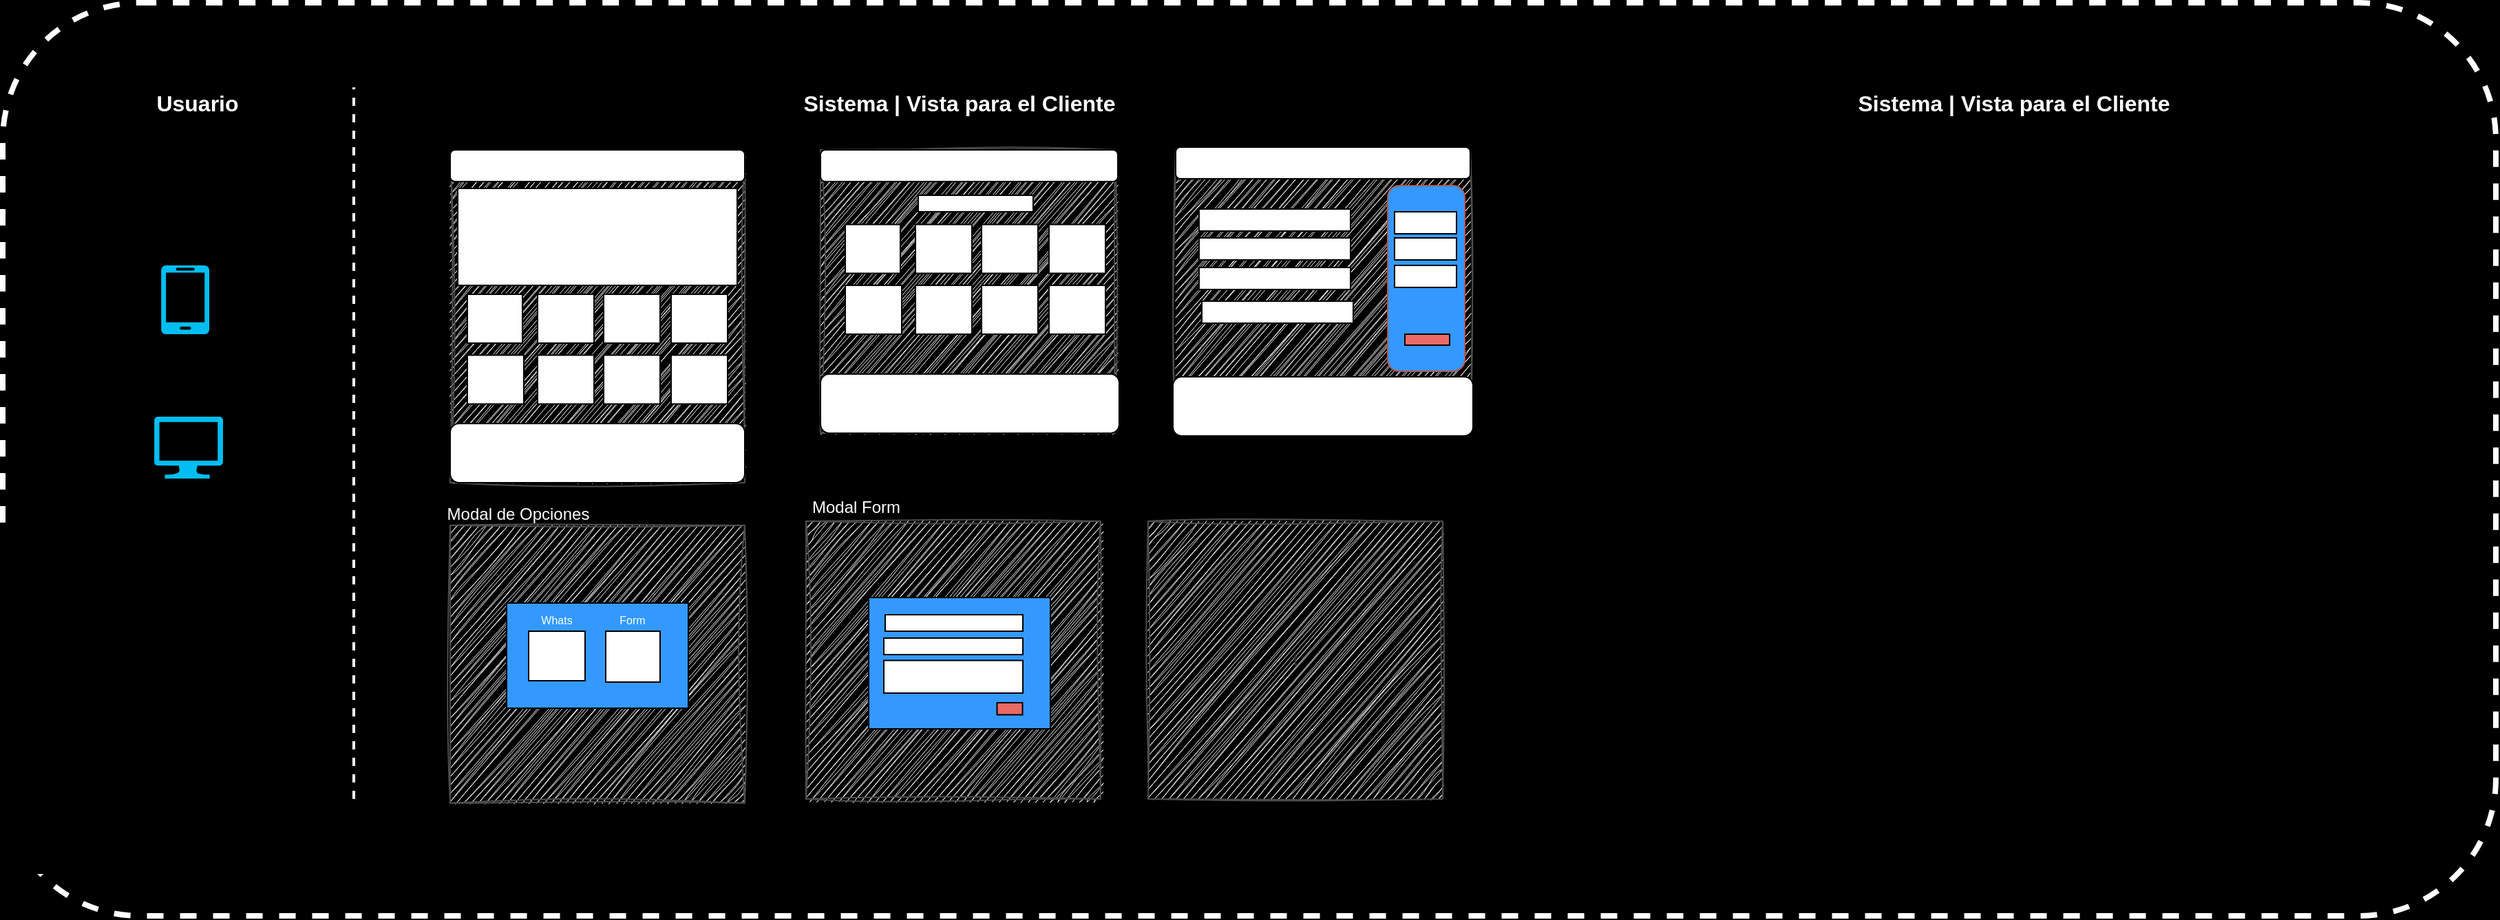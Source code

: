 <mxfile version="24.7.6">
  <diagram name="Página-1" id="tjdAhNp8Tf4jcQL1_tRD">
    <mxGraphModel dx="1799" dy="944" grid="0" gridSize="6" guides="1" tooltips="1" connect="1" arrows="1" fold="1" page="1" pageScale="1" pageWidth="1169" pageHeight="827" background="#000000" math="0" shadow="0">
      <root>
        <mxCell id="0" />
        <mxCell id="1" parent="0" />
        <mxCell id="vzibz0AQZVTIqVIJQ36B-57" value="" style="rounded=1;whiteSpace=wrap;html=1;fillColor=none;strokeWidth=4;strokeColor=#FFFFFF;dashed=1;" parent="1" vertex="1">
          <mxGeometry x="46" y="91" width="1811" height="664" as="geometry" />
        </mxCell>
        <mxCell id="vzibz0AQZVTIqVIJQ36B-58" value="" style="verticalLabelPosition=bottom;html=1;verticalAlign=top;align=center;strokeColor=none;fillColor=#00BEF2;shape=mxgraph.azure.mobile;pointerEvents=1;" parent="1" vertex="1">
          <mxGeometry x="161" y="282" width="35" height="50" as="geometry" />
        </mxCell>
        <mxCell id="vzibz0AQZVTIqVIJQ36B-59" value="" style="verticalLabelPosition=bottom;html=1;verticalAlign=top;align=center;strokeColor=none;fillColor=#00BEF2;shape=mxgraph.azure.computer;pointerEvents=1;" parent="1" vertex="1">
          <mxGeometry x="156" y="392" width="50" height="45" as="geometry" />
        </mxCell>
        <mxCell id="vzibz0AQZVTIqVIJQ36B-62" value="" style="endArrow=none;dashed=1;html=1;rounded=0;strokeColor=#FFFFFF;fontColor=#393C56;fillColor=#F2CC8F;strokeWidth=2;" parent="1" edge="1">
          <mxGeometry width="50" height="50" relative="1" as="geometry">
            <mxPoint x="301" y="670" as="sourcePoint" />
            <mxPoint x="301" y="152.5" as="targetPoint" />
          </mxGeometry>
        </mxCell>
        <mxCell id="vzibz0AQZVTIqVIJQ36B-63" value="" style="endArrow=none;dashed=1;html=1;dashPattern=1 3;strokeWidth=2;rounded=0;" parent="1" edge="1">
          <mxGeometry width="50" height="50" relative="1" as="geometry">
            <mxPoint x="472" y="346" as="sourcePoint" />
            <mxPoint x="522" y="296" as="targetPoint" />
          </mxGeometry>
        </mxCell>
        <mxCell id="vzibz0AQZVTIqVIJQ36B-64" value="" style="endArrow=none;dashed=1;html=1;dashPattern=1 3;strokeWidth=2;rounded=0;" parent="1" edge="1">
          <mxGeometry width="50" height="50" relative="1" as="geometry">
            <mxPoint x="472" y="346" as="sourcePoint" />
            <mxPoint x="522" y="296" as="targetPoint" />
          </mxGeometry>
        </mxCell>
        <mxCell id="vzibz0AQZVTIqVIJQ36B-65" value="" style="endArrow=none;html=1;rounded=0;" parent="1" edge="1">
          <mxGeometry width="50" height="50" relative="1" as="geometry">
            <mxPoint x="472" y="346" as="sourcePoint" />
            <mxPoint x="522" y="296" as="targetPoint" />
          </mxGeometry>
        </mxCell>
        <mxCell id="vzibz0AQZVTIqVIJQ36B-67" value="" style="endArrow=none;html=1;rounded=0;" parent="1" edge="1">
          <mxGeometry width="50" height="50" relative="1" as="geometry">
            <mxPoint x="472" y="346" as="sourcePoint" />
            <mxPoint x="522" y="296" as="targetPoint" />
          </mxGeometry>
        </mxCell>
        <mxCell id="vzibz0AQZVTIqVIJQ36B-70" value="&lt;font color=&quot;#ffffff&quot;&gt;&lt;span style=&quot;font-size: 16px;&quot;&gt;&lt;b&gt;Usuario&lt;/b&gt;&lt;/span&gt;&lt;/font&gt;" style="text;html=1;align=center;verticalAlign=middle;whiteSpace=wrap;rounded=0;fontColor=#393C56;" parent="1" vertex="1">
          <mxGeometry x="147" y="154" width="81" height="20" as="geometry" />
        </mxCell>
        <mxCell id="vzibz0AQZVTIqVIJQ36B-72" value="&lt;font color=&quot;#ffffff&quot;&gt;&lt;span style=&quot;font-size: 16px;&quot;&gt;&lt;b&gt;Sistema | Vista para el Cliente&lt;/b&gt;&lt;/span&gt;&lt;/font&gt;" style="text;html=1;align=center;verticalAlign=middle;whiteSpace=wrap;rounded=0;fontColor=#393C56;" parent="1" vertex="1">
          <mxGeometry x="590" y="154" width="302" height="20" as="geometry" />
        </mxCell>
        <mxCell id="vzibz0AQZVTIqVIJQ36B-75" value="" style="rounded=0;whiteSpace=wrap;html=1;glass=0;shadow=0;sketch=1;curveFitting=1;jiggle=2;fillColor=#f5f5f5;fontColor=#333333;strokeColor=#4D4D4D;" parent="1" vertex="1">
          <mxGeometry x="371" y="200" width="214" height="240" as="geometry" />
        </mxCell>
        <mxCell id="vzibz0AQZVTIqVIJQ36B-78" value="" style="rounded=0;whiteSpace=wrap;html=1;glass=0;shadow=0;sketch=1;curveFitting=1;jiggle=2;fillColor=#f5f5f5;fontColor=#333333;strokeColor=#4D4D4D;" parent="1" vertex="1">
          <mxGeometry x="640" y="198" width="214" height="206" as="geometry" />
        </mxCell>
        <mxCell id="vzibz0AQZVTIqVIJQ36B-79" value="" style="rounded=0;whiteSpace=wrap;html=1;glass=0;shadow=0;sketch=1;curveFitting=1;jiggle=2;fillColor=#f5f5f5;fontColor=#333333;strokeColor=#4D4D4D;" parent="1" vertex="1">
          <mxGeometry x="898" y="198" width="214" height="206" as="geometry" />
        </mxCell>
        <mxCell id="vzibz0AQZVTIqVIJQ36B-80" value="&lt;font color=&quot;#ffffff&quot;&gt;&lt;span style=&quot;font-size: 16px;&quot;&gt;&lt;b&gt;Sistema | Vista para el Cliente&lt;/b&gt;&lt;/span&gt;&lt;/font&gt;" style="text;html=1;align=center;verticalAlign=middle;whiteSpace=wrap;rounded=0;fontColor=#393C56;" parent="1" vertex="1">
          <mxGeometry x="1356" y="154" width="302" height="20" as="geometry" />
        </mxCell>
        <mxCell id="vzibz0AQZVTIqVIJQ36B-87" value="" style="rounded=1;whiteSpace=wrap;html=1;" parent="1" vertex="1">
          <mxGeometry x="371" y="198" width="214" height="23" as="geometry" />
        </mxCell>
        <mxCell id="vzibz0AQZVTIqVIJQ36B-88" value="" style="rounded=1;whiteSpace=wrap;html=1;" parent="1" vertex="1">
          <mxGeometry x="371" y="397" width="214" height="43" as="geometry" />
        </mxCell>
        <mxCell id="vzibz0AQZVTIqVIJQ36B-89" value="" style="rounded=1;whiteSpace=wrap;html=1;" parent="1" vertex="1">
          <mxGeometry x="640" y="198" width="216" height="23" as="geometry" />
        </mxCell>
        <mxCell id="vzibz0AQZVTIqVIJQ36B-90" value="" style="rounded=1;whiteSpace=wrap;html=1;" parent="1" vertex="1">
          <mxGeometry x="640" y="361" width="217" height="43" as="geometry" />
        </mxCell>
        <mxCell id="vzibz0AQZVTIqVIJQ36B-91" value="" style="rounded=1;whiteSpace=wrap;html=1;" parent="1" vertex="1">
          <mxGeometry x="896" y="363" width="218" height="43" as="geometry" />
        </mxCell>
        <mxCell id="vzibz0AQZVTIqVIJQ36B-92" value="" style="rounded=1;whiteSpace=wrap;html=1;" parent="1" vertex="1">
          <mxGeometry x="898" y="196" width="214" height="23" as="geometry" />
        </mxCell>
        <mxCell id="vzibz0AQZVTIqVIJQ36B-93" value="" style="rounded=1;whiteSpace=wrap;html=1;fillColor=#3399FF;strokeColor=#b85450;" parent="1" vertex="1">
          <mxGeometry x="1052" y="224" width="56" height="135" as="geometry" />
        </mxCell>
        <mxCell id="vzibz0AQZVTIqVIJQ36B-94" value="" style="rounded=0;whiteSpace=wrap;html=1;fillColor=#EA6B66;" parent="1" vertex="1">
          <mxGeometry x="1064.5" y="332" width="32.5" height="8" as="geometry" />
        </mxCell>
        <mxCell id="vzibz0AQZVTIqVIJQ36B-95" value="" style="rounded=0;whiteSpace=wrap;html=1;" parent="1" vertex="1">
          <mxGeometry x="1057" y="243" width="45" height="16" as="geometry" />
        </mxCell>
        <mxCell id="vzibz0AQZVTIqVIJQ36B-96" value="" style="rounded=0;whiteSpace=wrap;html=1;" parent="1" vertex="1">
          <mxGeometry x="1057" y="262" width="45" height="16" as="geometry" />
        </mxCell>
        <mxCell id="vzibz0AQZVTIqVIJQ36B-97" value="" style="rounded=0;whiteSpace=wrap;html=1;" parent="1" vertex="1">
          <mxGeometry x="1057" y="282" width="45" height="16" as="geometry" />
        </mxCell>
        <mxCell id="vzibz0AQZVTIqVIJQ36B-99" value="" style="rounded=0;whiteSpace=wrap;html=1;" parent="1" vertex="1">
          <mxGeometry x="915" y="241" width="110" height="16" as="geometry" />
        </mxCell>
        <mxCell id="vzibz0AQZVTIqVIJQ36B-100" value="" style="rounded=0;whiteSpace=wrap;html=1;" parent="1" vertex="1">
          <mxGeometry x="915" y="262" width="110" height="16" as="geometry" />
        </mxCell>
        <mxCell id="vzibz0AQZVTIqVIJQ36B-101" value="" style="rounded=0;whiteSpace=wrap;html=1;" parent="1" vertex="1">
          <mxGeometry x="915" y="283.5" width="110" height="16" as="geometry" />
        </mxCell>
        <mxCell id="vzibz0AQZVTIqVIJQ36B-102" value="" style="rounded=0;whiteSpace=wrap;html=1;" parent="1" vertex="1">
          <mxGeometry x="917" y="308" width="110" height="16" as="geometry" />
        </mxCell>
        <mxCell id="vzibz0AQZVTIqVIJQ36B-103" value="" style="rounded=0;whiteSpace=wrap;html=1;" parent="1" vertex="1">
          <mxGeometry x="658" y="252.25" width="40" height="35.5" as="geometry" />
        </mxCell>
        <mxCell id="vzibz0AQZVTIqVIJQ36B-104" value="" style="rounded=0;whiteSpace=wrap;html=1;" parent="1" vertex="1">
          <mxGeometry x="709" y="252.25" width="41" height="35.5" as="geometry" />
        </mxCell>
        <mxCell id="vzibz0AQZVTIqVIJQ36B-105" value="" style="rounded=0;whiteSpace=wrap;html=1;" parent="1" vertex="1">
          <mxGeometry x="757" y="252.25" width="41" height="35.5" as="geometry" />
        </mxCell>
        <mxCell id="vzibz0AQZVTIqVIJQ36B-106" value="" style="rounded=0;whiteSpace=wrap;html=1;" parent="1" vertex="1">
          <mxGeometry x="806" y="252.25" width="41" height="35.5" as="geometry" />
        </mxCell>
        <mxCell id="vzibz0AQZVTIqVIJQ36B-107" value="" style="rounded=0;whiteSpace=wrap;html=1;" parent="1" vertex="1">
          <mxGeometry x="658" y="296.5" width="41" height="35.5" as="geometry" />
        </mxCell>
        <mxCell id="vzibz0AQZVTIqVIJQ36B-108" value="" style="rounded=0;whiteSpace=wrap;html=1;" parent="1" vertex="1">
          <mxGeometry x="709" y="296.5" width="41" height="35.5" as="geometry" />
        </mxCell>
        <mxCell id="vzibz0AQZVTIqVIJQ36B-109" value="" style="rounded=0;whiteSpace=wrap;html=1;" parent="1" vertex="1">
          <mxGeometry x="757" y="296.5" width="41" height="35.5" as="geometry" />
        </mxCell>
        <mxCell id="vzibz0AQZVTIqVIJQ36B-110" value="" style="rounded=0;whiteSpace=wrap;html=1;" parent="1" vertex="1">
          <mxGeometry x="806" y="296.5" width="41" height="35.5" as="geometry" />
        </mxCell>
        <mxCell id="vzibz0AQZVTIqVIJQ36B-111" value="" style="rounded=0;whiteSpace=wrap;html=1;" parent="1" vertex="1">
          <mxGeometry x="376.5" y="226" width="203" height="70.5" as="geometry" />
        </mxCell>
        <mxCell id="vzibz0AQZVTIqVIJQ36B-112" value="" style="rounded=0;whiteSpace=wrap;html=1;" parent="1" vertex="1">
          <mxGeometry x="383.5" y="303" width="40" height="35.5" as="geometry" />
        </mxCell>
        <mxCell id="vzibz0AQZVTIqVIJQ36B-113" value="" style="rounded=0;whiteSpace=wrap;html=1;" parent="1" vertex="1">
          <mxGeometry x="434.5" y="303" width="41" height="35.5" as="geometry" />
        </mxCell>
        <mxCell id="vzibz0AQZVTIqVIJQ36B-114" value="" style="rounded=0;whiteSpace=wrap;html=1;" parent="1" vertex="1">
          <mxGeometry x="482.5" y="303" width="41" height="35.5" as="geometry" />
        </mxCell>
        <mxCell id="vzibz0AQZVTIqVIJQ36B-115" value="" style="rounded=0;whiteSpace=wrap;html=1;" parent="1" vertex="1">
          <mxGeometry x="531.5" y="303" width="41" height="35.5" as="geometry" />
        </mxCell>
        <mxCell id="vzibz0AQZVTIqVIJQ36B-116" value="" style="rounded=0;whiteSpace=wrap;html=1;" parent="1" vertex="1">
          <mxGeometry x="383.5" y="347.25" width="41" height="35.5" as="geometry" />
        </mxCell>
        <mxCell id="vzibz0AQZVTIqVIJQ36B-117" value="" style="rounded=0;whiteSpace=wrap;html=1;" parent="1" vertex="1">
          <mxGeometry x="434.5" y="347.25" width="41" height="35.5" as="geometry" />
        </mxCell>
        <mxCell id="vzibz0AQZVTIqVIJQ36B-118" value="" style="rounded=0;whiteSpace=wrap;html=1;" parent="1" vertex="1">
          <mxGeometry x="482.5" y="347.25" width="41" height="35.5" as="geometry" />
        </mxCell>
        <mxCell id="vzibz0AQZVTIqVIJQ36B-119" value="" style="rounded=0;whiteSpace=wrap;html=1;" parent="1" vertex="1">
          <mxGeometry x="531.5" y="347.25" width="41" height="35.5" as="geometry" />
        </mxCell>
        <mxCell id="vzibz0AQZVTIqVIJQ36B-120" value="" style="rounded=0;whiteSpace=wrap;html=1;" parent="1" vertex="1">
          <mxGeometry x="711" y="231" width="83.5" height="12" as="geometry" />
        </mxCell>
        <mxCell id="vzibz0AQZVTIqVIJQ36B-121" value="" style="rounded=0;whiteSpace=wrap;html=1;glass=0;shadow=0;sketch=1;curveFitting=1;jiggle=2;fillColor=#f5f5f5;fontColor=#333333;strokeColor=#4D4D4D;" parent="1" vertex="1">
          <mxGeometry x="371" y="471" width="214" height="202" as="geometry" />
        </mxCell>
        <mxCell id="vzibz0AQZVTIqVIJQ36B-122" value="" style="rounded=0;whiteSpace=wrap;html=1;fillColor=#3399FF;" parent="1" vertex="1">
          <mxGeometry x="412" y="527.5" width="132" height="76.5" as="geometry" />
        </mxCell>
        <mxCell id="vzibz0AQZVTIqVIJQ36B-123" value="" style="rounded=0;whiteSpace=wrap;html=1;" parent="1" vertex="1">
          <mxGeometry x="428" y="548" width="41" height="36" as="geometry" />
        </mxCell>
        <mxCell id="vzibz0AQZVTIqVIJQ36B-124" value="" style="rounded=0;whiteSpace=wrap;html=1;" parent="1" vertex="1">
          <mxGeometry x="484" y="548" width="39.5" height="37" as="geometry" />
        </mxCell>
        <mxCell id="vzibz0AQZVTIqVIJQ36B-130" value="" style="rounded=0;whiteSpace=wrap;html=1;glass=0;shadow=0;sketch=1;curveFitting=1;jiggle=2;fillColor=#f5f5f5;fontColor=#333333;strokeColor=#4D4D4D;" parent="1" vertex="1">
          <mxGeometry x="629.5" y="468" width="214" height="202" as="geometry" />
        </mxCell>
        <mxCell id="vzibz0AQZVTIqVIJQ36B-131" value="" style="rounded=0;whiteSpace=wrap;html=1;fillColor=#3399FF;" parent="1" vertex="1">
          <mxGeometry x="675" y="523.5" width="132" height="95.5" as="geometry" />
        </mxCell>
        <mxCell id="vzibz0AQZVTIqVIJQ36B-132" value="" style="rounded=0;whiteSpace=wrap;html=1;" parent="1" vertex="1">
          <mxGeometry x="687" y="536" width="100" height="12" as="geometry" />
        </mxCell>
        <mxCell id="vzibz0AQZVTIqVIJQ36B-135" value="" style="rounded=0;whiteSpace=wrap;html=1;" parent="1" vertex="1">
          <mxGeometry x="686" y="553" width="101" height="12" as="geometry" />
        </mxCell>
        <mxCell id="vzibz0AQZVTIqVIJQ36B-136" value="" style="rounded=0;whiteSpace=wrap;html=1;" parent="1" vertex="1">
          <mxGeometry x="686" y="569.25" width="101" height="23.75" as="geometry" />
        </mxCell>
        <mxCell id="vzibz0AQZVTIqVIJQ36B-138" value="" style="rounded=0;whiteSpace=wrap;html=1;fillColor=#EA6B66;" parent="1" vertex="1">
          <mxGeometry x="768.25" y="600" width="18.5" height="8.75" as="geometry" />
        </mxCell>
        <mxCell id="vzibz0AQZVTIqVIJQ36B-142" value="t" style="rounded=0;whiteSpace=wrap;html=1;glass=0;shadow=0;sketch=1;curveFitting=1;jiggle=2;fillColor=#f5f5f5;fontColor=#333333;strokeColor=#4D4D4D;" parent="1" vertex="1">
          <mxGeometry x="878" y="468" width="214" height="202" as="geometry" />
        </mxCell>
        <mxCell id="vzibz0AQZVTIqVIJQ36B-143" value="&lt;font color=&quot;#ffffff&quot;&gt;Modal de Opciones&lt;/font&gt;" style="text;html=1;align=center;verticalAlign=middle;whiteSpace=wrap;rounded=0;" parent="1" vertex="1">
          <mxGeometry x="365" y="448" width="110.5" height="30" as="geometry" />
        </mxCell>
        <mxCell id="vzibz0AQZVTIqVIJQ36B-144" value="&lt;font color=&quot;#ffffff&quot;&gt;Modal Form&lt;/font&gt;" style="text;html=1;align=center;verticalAlign=middle;whiteSpace=wrap;rounded=0;" parent="1" vertex="1">
          <mxGeometry x="629.5" y="443" width="71.5" height="30" as="geometry" />
        </mxCell>
        <mxCell id="vzibz0AQZVTIqVIJQ36B-145" value="&lt;font style=&quot;font-size: 8px;&quot; color=&quot;#ffffff&quot;&gt;Whats&lt;/font&gt;" style="text;html=1;align=center;verticalAlign=middle;whiteSpace=wrap;rounded=0;" parent="1" vertex="1">
          <mxGeometry x="434.25" y="536" width="28.5" height="6" as="geometry" />
        </mxCell>
        <mxCell id="vzibz0AQZVTIqVIJQ36B-146" value="&lt;font style=&quot;font-size: 8px;&quot; color=&quot;#ffffff&quot;&gt;Form&lt;/font&gt;" style="text;html=1;align=center;verticalAlign=middle;whiteSpace=wrap;rounded=0;" parent="1" vertex="1">
          <mxGeometry x="488.75" y="536" width="28.5" height="6" as="geometry" />
        </mxCell>
      </root>
    </mxGraphModel>
  </diagram>
</mxfile>
